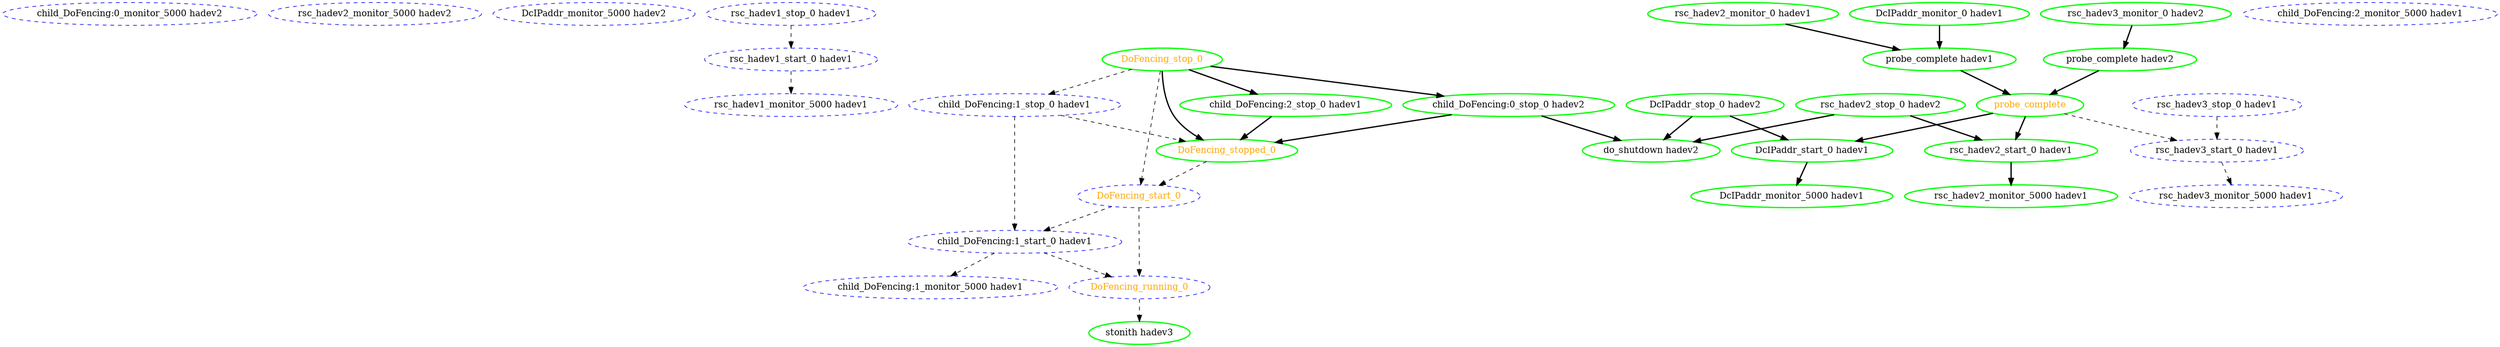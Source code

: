 digraph "g" {
	size = "30,30"
"child_DoFencing:0_monitor_5000 hadev2" [ style="dashed" color="blue" fontcolor="black" ]
"rsc_hadev2_monitor_5000 hadev2" [ style="dashed" color="blue" fontcolor="black" ]
"DcIPaddr_monitor_5000 hadev2" [ style="dashed" color="blue" fontcolor="black" ]
"rsc_hadev1_monitor_5000 hadev1" [ style="dashed" color="blue" fontcolor="black" ]
"child_DoFencing:1_monitor_5000 hadev1" [ style="dashed" color="blue" fontcolor="black" ]
"child_DoFencing:2_monitor_5000 hadev1" [ style="dashed" color="blue" fontcolor="black" ]
"rsc_hadev3_monitor_5000 hadev1" [ style="dashed" color="blue" fontcolor="black" ]
"probe_complete" [ style=bold color="green" fontcolor="orange" ]
"probe_complete hadev2" [ style=bold color="green" fontcolor="black" ]
"rsc_hadev3_monitor_0 hadev2" [ style=bold color="green" fontcolor="black" ]
"probe_complete hadev1" [ style=bold color="green" fontcolor="black" ]
"DcIPaddr_monitor_0 hadev1" [ style=bold color="green" fontcolor="black" ]
"rsc_hadev2_monitor_0 hadev1" [ style=bold color="green" fontcolor="black" ]
"DcIPaddr_stop_0 hadev2" [ style=bold color="green" fontcolor="black" ]
"DcIPaddr_start_0 hadev1" [ style=bold color="green" fontcolor="black" ]
"DcIPaddr_monitor_5000 hadev1" [ style=bold color="green" fontcolor="black" ]
"rsc_hadev3_stop_0 hadev1" [ style="dashed" color="blue" fontcolor="black" ]
"rsc_hadev3_start_0 hadev1" [ style="dashed" color="blue" fontcolor="black" ]
"rsc_hadev2_stop_0 hadev2" [ style=bold color="green" fontcolor="black" ]
"rsc_hadev2_start_0 hadev1" [ style=bold color="green" fontcolor="black" ]
"rsc_hadev2_monitor_5000 hadev1" [ style=bold color="green" fontcolor="black" ]
"rsc_hadev1_stop_0 hadev1" [ style="dashed" color="blue" fontcolor="black" ]
"rsc_hadev1_start_0 hadev1" [ style="dashed" color="blue" fontcolor="black" ]
"child_DoFencing:0_stop_0 hadev2" [ style=bold color="green" fontcolor="black" ]
"child_DoFencing:1_stop_0 hadev1" [ style="dashed" color="blue" fontcolor="black" ]
"child_DoFencing:1_start_0 hadev1" [ style="dashed" color="blue" fontcolor="black" ]
"child_DoFencing:2_stop_0 hadev1" [ style=bold color="green" fontcolor="black" ]
"DoFencing_start_0" [ style="dashed" color="blue" fontcolor="orange" ]
"DoFencing_running_0" [ style="dashed" color="blue" fontcolor="orange" ]
"DoFencing_stop_0" [ style=bold color="green" fontcolor="orange" ]
"DoFencing_stopped_0" [ style=bold color="green" fontcolor="orange" ]
"stonith hadev3" [ style=bold color="green" fontcolor="black" ]
"do_shutdown hadev2" [ style=bold color="green" fontcolor="black" ]
"rsc_hadev1_start_0 hadev1" -> "rsc_hadev1_monitor_5000 hadev1" [ style = dashed]
"child_DoFencing:1_start_0 hadev1" -> "child_DoFencing:1_monitor_5000 hadev1" [ style = dashed]
"rsc_hadev3_start_0 hadev1" -> "rsc_hadev3_monitor_5000 hadev1" [ style = dashed]
"probe_complete hadev2" -> "probe_complete" [ style = bold]
"probe_complete hadev1" -> "probe_complete" [ style = bold]
"rsc_hadev3_monitor_0 hadev2" -> "probe_complete hadev2" [ style = bold]
"DcIPaddr_monitor_0 hadev1" -> "probe_complete hadev1" [ style = bold]
"rsc_hadev2_monitor_0 hadev1" -> "probe_complete hadev1" [ style = bold]
"probe_complete" -> "DcIPaddr_start_0 hadev1" [ style = bold]
"DcIPaddr_stop_0 hadev2" -> "DcIPaddr_start_0 hadev1" [ style = bold]
"DcIPaddr_start_0 hadev1" -> "DcIPaddr_monitor_5000 hadev1" [ style = bold]
"probe_complete" -> "rsc_hadev3_start_0 hadev1" [ style = dashed]
"rsc_hadev3_stop_0 hadev1" -> "rsc_hadev3_start_0 hadev1" [ style = dashed]
"probe_complete" -> "rsc_hadev2_start_0 hadev1" [ style = bold]
"rsc_hadev2_stop_0 hadev2" -> "rsc_hadev2_start_0 hadev1" [ style = bold]
"rsc_hadev2_start_0 hadev1" -> "rsc_hadev2_monitor_5000 hadev1" [ style = bold]
"rsc_hadev1_stop_0 hadev1" -> "rsc_hadev1_start_0 hadev1" [ style = dashed]
"DoFencing_stop_0" -> "child_DoFencing:0_stop_0 hadev2" [ style = bold]
"DoFencing_stop_0" -> "child_DoFencing:1_stop_0 hadev1" [ style = dashed]
"child_DoFencing:1_stop_0 hadev1" -> "child_DoFencing:1_start_0 hadev1" [ style = dashed]
"DoFencing_start_0" -> "child_DoFencing:1_start_0 hadev1" [ style = dashed]
"DoFencing_stop_0" -> "child_DoFencing:2_stop_0 hadev1" [ style = bold]
"DoFencing_stop_0" -> "DoFencing_start_0" [ style = dashed]
"DoFencing_stopped_0" -> "DoFencing_start_0" [ style = dashed]
"DoFencing_start_0" -> "DoFencing_running_0" [ style = dashed]
"child_DoFencing:1_start_0 hadev1" -> "DoFencing_running_0" [ style = dashed]
"child_DoFencing:0_stop_0 hadev2" -> "DoFencing_stopped_0" [ style = bold]
"child_DoFencing:1_stop_0 hadev1" -> "DoFencing_stopped_0" [ style = dashed]
"child_DoFencing:2_stop_0 hadev1" -> "DoFencing_stopped_0" [ style = bold]
"DoFencing_stop_0" -> "DoFencing_stopped_0" [ style = bold]
"DoFencing_running_0" -> "stonith hadev3" [ style = dashed]
"DcIPaddr_stop_0 hadev2" -> "do_shutdown hadev2" [ style = bold]
"rsc_hadev2_stop_0 hadev2" -> "do_shutdown hadev2" [ style = bold]
"child_DoFencing:0_stop_0 hadev2" -> "do_shutdown hadev2" [ style = bold]
}
